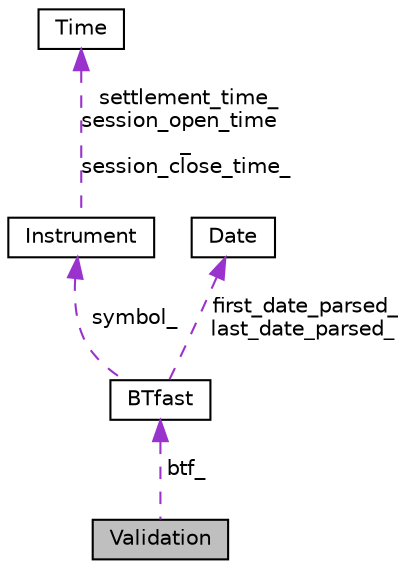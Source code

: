 digraph "Validation"
{
 // LATEX_PDF_SIZE
  edge [fontname="Helvetica",fontsize="10",labelfontname="Helvetica",labelfontsize="10"];
  node [fontname="Helvetica",fontsize="10",shape=record];
  Node1 [label="Validation",height=0.2,width=0.4,color="black", fillcolor="grey75", style="filled", fontcolor="black",tooltip=" "];
  Node2 -> Node1 [dir="back",color="darkorchid3",fontsize="10",style="dashed",label=" btf_" ,fontname="Helvetica"];
  Node2 [label="BTfast",height=0.2,width=0.4,color="black", fillcolor="white", style="filled",URL="$class_b_tfast.html",tooltip=" "];
  Node3 -> Node2 [dir="back",color="darkorchid3",fontsize="10",style="dashed",label=" symbol_" ,fontname="Helvetica"];
  Node3 [label="Instrument",height=0.2,width=0.4,color="black", fillcolor="white", style="filled",URL="$class_instrument.html",tooltip=" "];
  Node4 -> Node3 [dir="back",color="darkorchid3",fontsize="10",style="dashed",label=" settlement_time_\nsession_open_time\l_\nsession_close_time_" ,fontname="Helvetica"];
  Node4 [label="Time",height=0.2,width=0.4,color="black", fillcolor="white", style="filled",URL="$class_time.html",tooltip=" "];
  Node5 -> Node2 [dir="back",color="darkorchid3",fontsize="10",style="dashed",label=" first_date_parsed_\nlast_date_parsed_" ,fontname="Helvetica"];
  Node5 [label="Date",height=0.2,width=0.4,color="black", fillcolor="white", style="filled",URL="$class_date.html",tooltip=" "];
}
